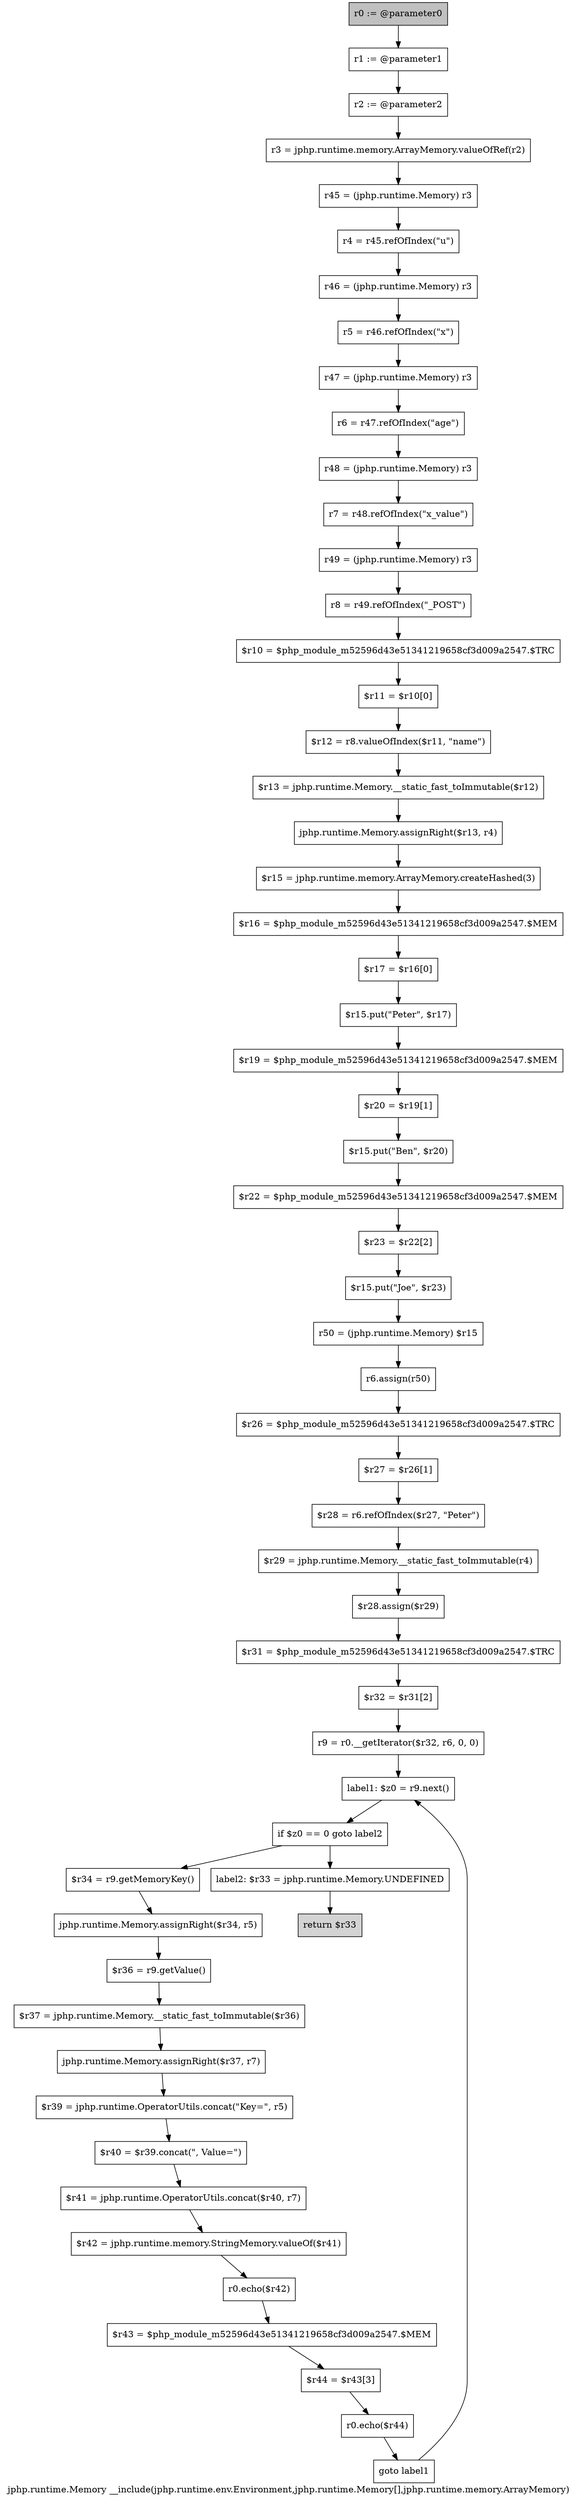 digraph "jphp.runtime.Memory __include(jphp.runtime.env.Environment,jphp.runtime.Memory[],jphp.runtime.memory.ArrayMemory)" {
    label="jphp.runtime.Memory __include(jphp.runtime.env.Environment,jphp.runtime.Memory[],jphp.runtime.memory.ArrayMemory)";
    node [shape=box];
    "0" [style=filled,fillcolor=gray,label="r0 := @parameter0",];
    "1" [label="r1 := @parameter1",];
    "0"->"1";
    "2" [label="r2 := @parameter2",];
    "1"->"2";
    "3" [label="r3 = jphp.runtime.memory.ArrayMemory.valueOfRef(r2)",];
    "2"->"3";
    "4" [label="r45 = (jphp.runtime.Memory) r3",];
    "3"->"4";
    "5" [label="r4 = r45.refOfIndex(\"u\")",];
    "4"->"5";
    "6" [label="r46 = (jphp.runtime.Memory) r3",];
    "5"->"6";
    "7" [label="r5 = r46.refOfIndex(\"x\")",];
    "6"->"7";
    "8" [label="r47 = (jphp.runtime.Memory) r3",];
    "7"->"8";
    "9" [label="r6 = r47.refOfIndex(\"age\")",];
    "8"->"9";
    "10" [label="r48 = (jphp.runtime.Memory) r3",];
    "9"->"10";
    "11" [label="r7 = r48.refOfIndex(\"x_value\")",];
    "10"->"11";
    "12" [label="r49 = (jphp.runtime.Memory) r3",];
    "11"->"12";
    "13" [label="r8 = r49.refOfIndex(\"_POST\")",];
    "12"->"13";
    "14" [label="$r10 = $php_module_m52596d43e51341219658cf3d009a2547.$TRC",];
    "13"->"14";
    "15" [label="$r11 = $r10[0]",];
    "14"->"15";
    "16" [label="$r12 = r8.valueOfIndex($r11, \"name\")",];
    "15"->"16";
    "17" [label="$r13 = jphp.runtime.Memory.__static_fast_toImmutable($r12)",];
    "16"->"17";
    "18" [label="jphp.runtime.Memory.assignRight($r13, r4)",];
    "17"->"18";
    "19" [label="$r15 = jphp.runtime.memory.ArrayMemory.createHashed(3)",];
    "18"->"19";
    "20" [label="$r16 = $php_module_m52596d43e51341219658cf3d009a2547.$MEM",];
    "19"->"20";
    "21" [label="$r17 = $r16[0]",];
    "20"->"21";
    "22" [label="$r15.put(\"Peter\", $r17)",];
    "21"->"22";
    "23" [label="$r19 = $php_module_m52596d43e51341219658cf3d009a2547.$MEM",];
    "22"->"23";
    "24" [label="$r20 = $r19[1]",];
    "23"->"24";
    "25" [label="$r15.put(\"Ben\", $r20)",];
    "24"->"25";
    "26" [label="$r22 = $php_module_m52596d43e51341219658cf3d009a2547.$MEM",];
    "25"->"26";
    "27" [label="$r23 = $r22[2]",];
    "26"->"27";
    "28" [label="$r15.put(\"Joe\", $r23)",];
    "27"->"28";
    "29" [label="r50 = (jphp.runtime.Memory) $r15",];
    "28"->"29";
    "30" [label="r6.assign(r50)",];
    "29"->"30";
    "31" [label="$r26 = $php_module_m52596d43e51341219658cf3d009a2547.$TRC",];
    "30"->"31";
    "32" [label="$r27 = $r26[1]",];
    "31"->"32";
    "33" [label="$r28 = r6.refOfIndex($r27, \"Peter\")",];
    "32"->"33";
    "34" [label="$r29 = jphp.runtime.Memory.__static_fast_toImmutable(r4)",];
    "33"->"34";
    "35" [label="$r28.assign($r29)",];
    "34"->"35";
    "36" [label="$r31 = $php_module_m52596d43e51341219658cf3d009a2547.$TRC",];
    "35"->"36";
    "37" [label="$r32 = $r31[2]",];
    "36"->"37";
    "38" [label="r9 = r0.__getIterator($r32, r6, 0, 0)",];
    "37"->"38";
    "39" [label="label1: $z0 = r9.next()",];
    "38"->"39";
    "40" [label="if $z0 == 0 goto label2",];
    "39"->"40";
    "41" [label="$r34 = r9.getMemoryKey()",];
    "40"->"41";
    "55" [label="label2: $r33 = jphp.runtime.Memory.UNDEFINED",];
    "40"->"55";
    "42" [label="jphp.runtime.Memory.assignRight($r34, r5)",];
    "41"->"42";
    "43" [label="$r36 = r9.getValue()",];
    "42"->"43";
    "44" [label="$r37 = jphp.runtime.Memory.__static_fast_toImmutable($r36)",];
    "43"->"44";
    "45" [label="jphp.runtime.Memory.assignRight($r37, r7)",];
    "44"->"45";
    "46" [label="$r39 = jphp.runtime.OperatorUtils.concat(\"Key=\", r5)",];
    "45"->"46";
    "47" [label="$r40 = $r39.concat(\", Value=\")",];
    "46"->"47";
    "48" [label="$r41 = jphp.runtime.OperatorUtils.concat($r40, r7)",];
    "47"->"48";
    "49" [label="$r42 = jphp.runtime.memory.StringMemory.valueOf($r41)",];
    "48"->"49";
    "50" [label="r0.echo($r42)",];
    "49"->"50";
    "51" [label="$r43 = $php_module_m52596d43e51341219658cf3d009a2547.$MEM",];
    "50"->"51";
    "52" [label="$r44 = $r43[3]",];
    "51"->"52";
    "53" [label="r0.echo($r44)",];
    "52"->"53";
    "54" [label="goto label1",];
    "53"->"54";
    "54"->"39";
    "56" [style=filled,fillcolor=lightgray,label="return $r33",];
    "55"->"56";
}
